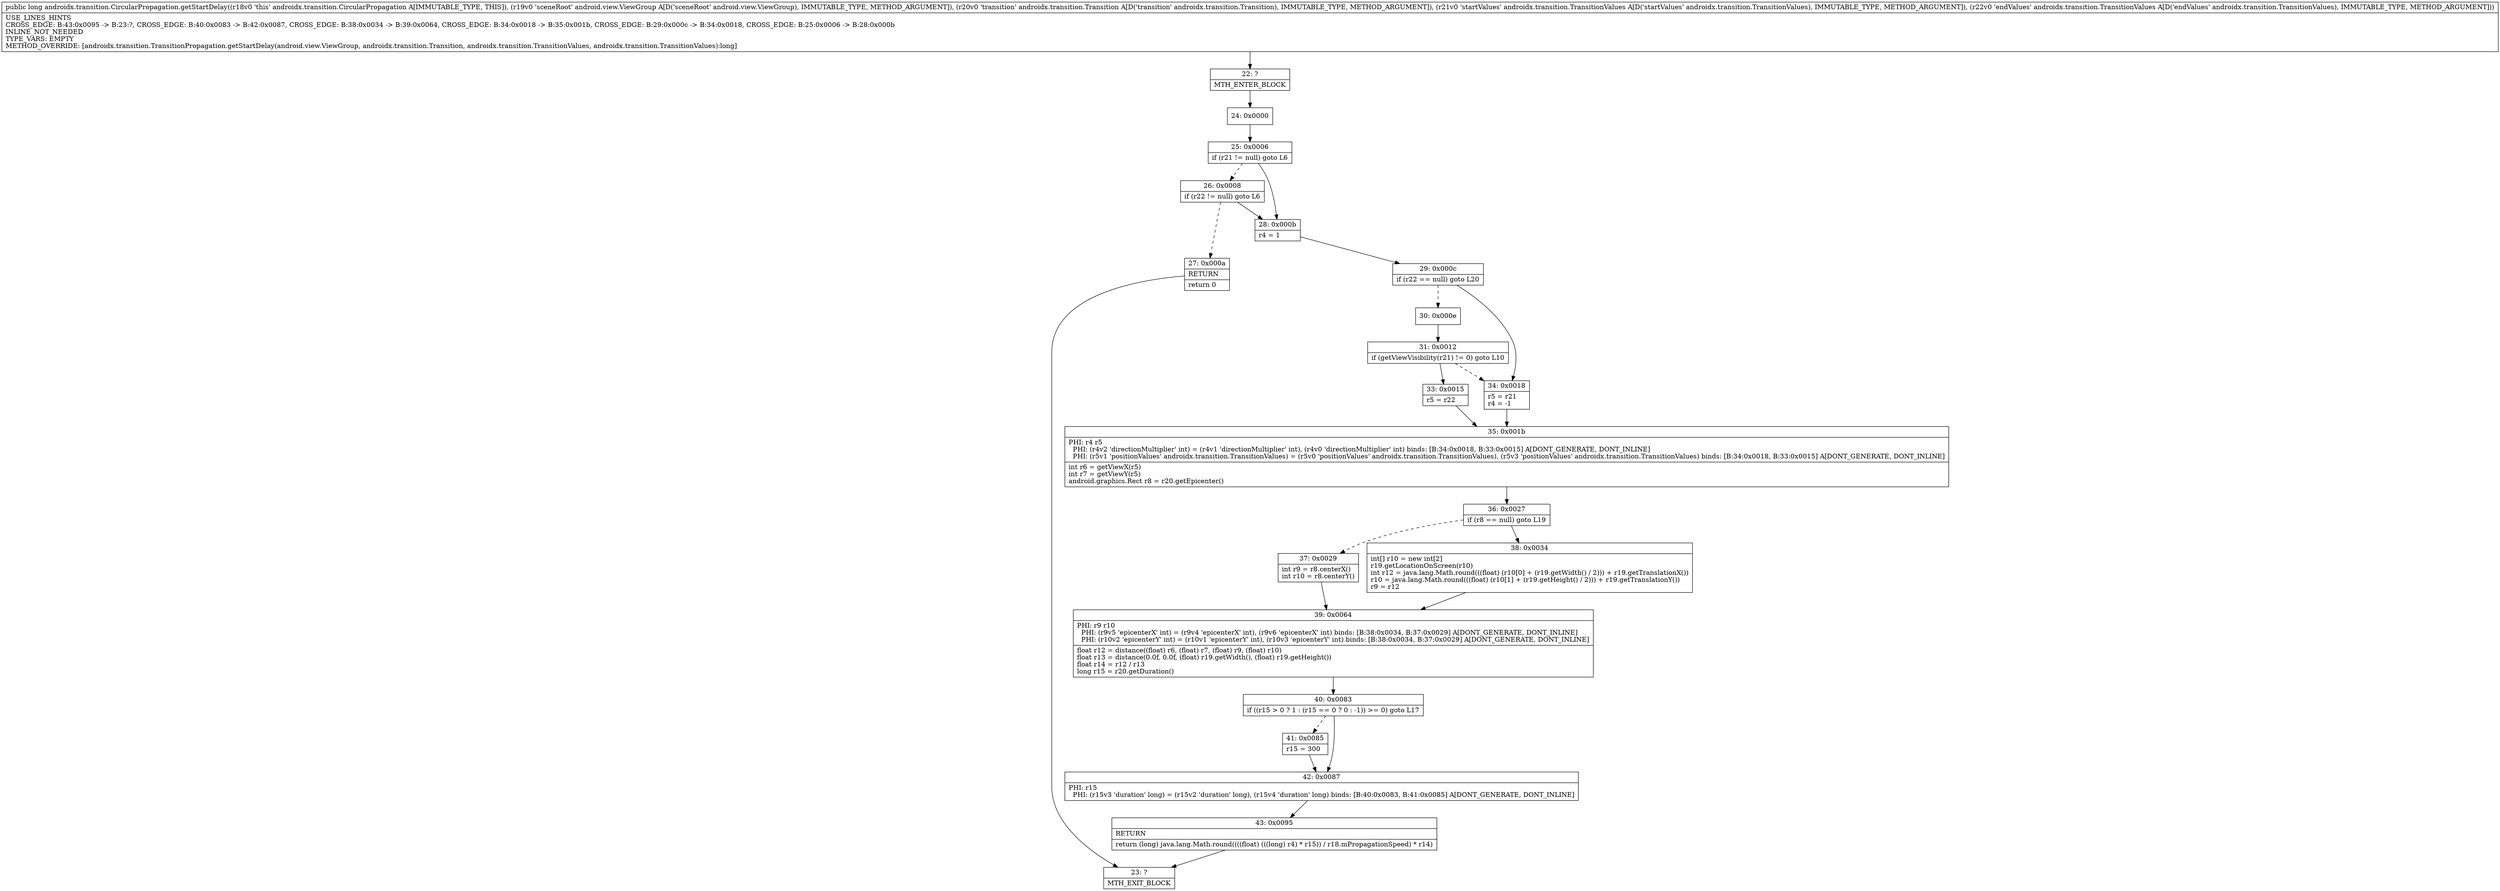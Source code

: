 digraph "CFG forandroidx.transition.CircularPropagation.getStartDelay(Landroid\/view\/ViewGroup;Landroidx\/transition\/Transition;Landroidx\/transition\/TransitionValues;Landroidx\/transition\/TransitionValues;)J" {
Node_22 [shape=record,label="{22\:\ ?|MTH_ENTER_BLOCK\l}"];
Node_24 [shape=record,label="{24\:\ 0x0000}"];
Node_25 [shape=record,label="{25\:\ 0x0006|if (r21 != null) goto L6\l}"];
Node_26 [shape=record,label="{26\:\ 0x0008|if (r22 != null) goto L6\l}"];
Node_27 [shape=record,label="{27\:\ 0x000a|RETURN\l|return 0\l}"];
Node_23 [shape=record,label="{23\:\ ?|MTH_EXIT_BLOCK\l}"];
Node_28 [shape=record,label="{28\:\ 0x000b|r4 = 1\l}"];
Node_29 [shape=record,label="{29\:\ 0x000c|if (r22 == null) goto L20\l}"];
Node_30 [shape=record,label="{30\:\ 0x000e}"];
Node_31 [shape=record,label="{31\:\ 0x0012|if (getViewVisibility(r21) != 0) goto L10\l}"];
Node_33 [shape=record,label="{33\:\ 0x0015|r5 = r22\l}"];
Node_35 [shape=record,label="{35\:\ 0x001b|PHI: r4 r5 \l  PHI: (r4v2 'directionMultiplier' int) = (r4v1 'directionMultiplier' int), (r4v0 'directionMultiplier' int) binds: [B:34:0x0018, B:33:0x0015] A[DONT_GENERATE, DONT_INLINE]\l  PHI: (r5v1 'positionValues' androidx.transition.TransitionValues) = (r5v0 'positionValues' androidx.transition.TransitionValues), (r5v3 'positionValues' androidx.transition.TransitionValues) binds: [B:34:0x0018, B:33:0x0015] A[DONT_GENERATE, DONT_INLINE]\l|int r6 = getViewX(r5)\lint r7 = getViewY(r5)\landroid.graphics.Rect r8 = r20.getEpicenter()\l}"];
Node_36 [shape=record,label="{36\:\ 0x0027|if (r8 == null) goto L19\l}"];
Node_37 [shape=record,label="{37\:\ 0x0029|int r9 = r8.centerX()\lint r10 = r8.centerY()\l}"];
Node_39 [shape=record,label="{39\:\ 0x0064|PHI: r9 r10 \l  PHI: (r9v5 'epicenterX' int) = (r9v4 'epicenterX' int), (r9v6 'epicenterX' int) binds: [B:38:0x0034, B:37:0x0029] A[DONT_GENERATE, DONT_INLINE]\l  PHI: (r10v2 'epicenterY' int) = (r10v1 'epicenterY' int), (r10v3 'epicenterY' int) binds: [B:38:0x0034, B:37:0x0029] A[DONT_GENERATE, DONT_INLINE]\l|float r12 = distance((float) r6, (float) r7, (float) r9, (float) r10)\lfloat r13 = distance(0.0f, 0.0f, (float) r19.getWidth(), (float) r19.getHeight())\lfloat r14 = r12 \/ r13\llong r15 = r20.getDuration()\l}"];
Node_40 [shape=record,label="{40\:\ 0x0083|if ((r15 \> 0 ? 1 : (r15 == 0 ? 0 : \-1)) \>= 0) goto L17\l}"];
Node_41 [shape=record,label="{41\:\ 0x0085|r15 = 300\l}"];
Node_42 [shape=record,label="{42\:\ 0x0087|PHI: r15 \l  PHI: (r15v3 'duration' long) = (r15v2 'duration' long), (r15v4 'duration' long) binds: [B:40:0x0083, B:41:0x0085] A[DONT_GENERATE, DONT_INLINE]\l}"];
Node_43 [shape=record,label="{43\:\ 0x0095|RETURN\l|return (long) java.lang.Math.round((((float) (((long) r4) * r15)) \/ r18.mPropagationSpeed) * r14)\l}"];
Node_38 [shape=record,label="{38\:\ 0x0034|int[] r10 = new int[2]\lr19.getLocationOnScreen(r10)\lint r12 = java.lang.Math.round(((float) (r10[0] + (r19.getWidth() \/ 2))) + r19.getTranslationX())\lr10 = java.lang.Math.round(((float) (r10[1] + (r19.getHeight() \/ 2))) + r19.getTranslationY())\lr9 = r12\l}"];
Node_34 [shape=record,label="{34\:\ 0x0018|r5 = r21\lr4 = \-1\l}"];
MethodNode[shape=record,label="{public long androidx.transition.CircularPropagation.getStartDelay((r18v0 'this' androidx.transition.CircularPropagation A[IMMUTABLE_TYPE, THIS]), (r19v0 'sceneRoot' android.view.ViewGroup A[D('sceneRoot' android.view.ViewGroup), IMMUTABLE_TYPE, METHOD_ARGUMENT]), (r20v0 'transition' androidx.transition.Transition A[D('transition' androidx.transition.Transition), IMMUTABLE_TYPE, METHOD_ARGUMENT]), (r21v0 'startValues' androidx.transition.TransitionValues A[D('startValues' androidx.transition.TransitionValues), IMMUTABLE_TYPE, METHOD_ARGUMENT]), (r22v0 'endValues' androidx.transition.TransitionValues A[D('endValues' androidx.transition.TransitionValues), IMMUTABLE_TYPE, METHOD_ARGUMENT]))  | USE_LINES_HINTS\lCROSS_EDGE: B:43:0x0095 \-\> B:23:?, CROSS_EDGE: B:40:0x0083 \-\> B:42:0x0087, CROSS_EDGE: B:38:0x0034 \-\> B:39:0x0064, CROSS_EDGE: B:34:0x0018 \-\> B:35:0x001b, CROSS_EDGE: B:29:0x000c \-\> B:34:0x0018, CROSS_EDGE: B:25:0x0006 \-\> B:28:0x000b\lINLINE_NOT_NEEDED\lTYPE_VARS: EMPTY\lMETHOD_OVERRIDE: [androidx.transition.TransitionPropagation.getStartDelay(android.view.ViewGroup, androidx.transition.Transition, androidx.transition.TransitionValues, androidx.transition.TransitionValues):long]\l}"];
MethodNode -> Node_22;Node_22 -> Node_24;
Node_24 -> Node_25;
Node_25 -> Node_26[style=dashed];
Node_25 -> Node_28;
Node_26 -> Node_27[style=dashed];
Node_26 -> Node_28;
Node_27 -> Node_23;
Node_28 -> Node_29;
Node_29 -> Node_30[style=dashed];
Node_29 -> Node_34;
Node_30 -> Node_31;
Node_31 -> Node_33;
Node_31 -> Node_34[style=dashed];
Node_33 -> Node_35;
Node_35 -> Node_36;
Node_36 -> Node_37[style=dashed];
Node_36 -> Node_38;
Node_37 -> Node_39;
Node_39 -> Node_40;
Node_40 -> Node_41[style=dashed];
Node_40 -> Node_42;
Node_41 -> Node_42;
Node_42 -> Node_43;
Node_43 -> Node_23;
Node_38 -> Node_39;
Node_34 -> Node_35;
}


